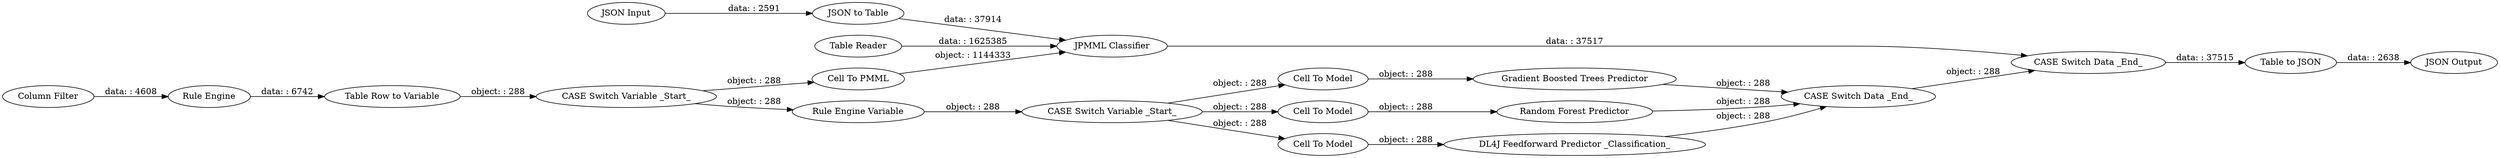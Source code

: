 digraph {
	"-5474003205654160492_287" [label="Rule Engine Variable"]
	"-5431236907482709145_147" [label="Table Reader"]
	"-5431236907482709145_6" [label="JSON Input"]
	"-5474003205654160492_155" [label="CASE Switch Data _End_"]
	"-5474003205654160492_152" [label="Column Filter"]
	"-5474003205654160492_148" [label="Rule Engine"]
	"-5474003205654160492_288" [label="CASE Switch Variable _Start_"]
	"-5474003205654160492_292" [label="Gradient Boosted Trees Predictor"]
	"-5474003205654160492_294" [label="Random Forest Predictor"]
	"-5474003205654160492_289" [label="Cell To Model"]
	"-5474003205654160492_290" [label="Cell To Model"]
	"-5431236907482709145_120" [label="Table to JSON"]
	"-5431236907482709145_7" [label="JSON Output"]
	"-5474003205654160492_293" [label="DL4J Feedforward Predictor _Classification_"]
	"-5474003205654160492_151" [label="Table Row to Variable"]
	"-5474003205654160492_285" [label="Cell To Model"]
	"-5474003205654160492_291" [label="Cell To PMML"]
	"-5474003205654160492_286" [label="CASE Switch Variable _Start_"]
	"-5474003205654160492_156" [label="CASE Switch Data _End_"]
	"-5474003205654160492_138" [label="JPMML Classifier"]
	"-5431236907482709145_135" [label="JSON to Table"]
	"-5474003205654160492_290" -> "-5474003205654160492_292" [label="object: : 288"]
	"-5474003205654160492_285" -> "-5474003205654160492_294" [label="object: : 288"]
	"-5474003205654160492_288" -> "-5474003205654160492_290" [label="object: : 288"]
	"-5474003205654160492_156" -> "-5431236907482709145_120" [label="data: : 37515"]
	"-5474003205654160492_294" -> "-5474003205654160492_155" [label="object: : 288"]
	"-5431236907482709145_6" -> "-5431236907482709145_135" [label="data: : 2591"]
	"-5474003205654160492_151" -> "-5474003205654160492_286" [label="object: : 288"]
	"-5474003205654160492_155" -> "-5474003205654160492_156" [label="object: : 288"]
	"-5474003205654160492_289" -> "-5474003205654160492_293" [label="object: : 288"]
	"-5431236907482709145_147" -> "-5474003205654160492_138" [label="data: : 1625385"]
	"-5474003205654160492_293" -> "-5474003205654160492_155" [label="object: : 288"]
	"-5431236907482709145_120" -> "-5431236907482709145_7" [label="data: : 2638"]
	"-5474003205654160492_286" -> "-5474003205654160492_291" [label="object: : 288"]
	"-5474003205654160492_288" -> "-5474003205654160492_285" [label="object: : 288"]
	"-5474003205654160492_291" -> "-5474003205654160492_138" [label="object: : 1144333"]
	"-5474003205654160492_287" -> "-5474003205654160492_288" [label="object: : 288"]
	"-5474003205654160492_292" -> "-5474003205654160492_155" [label="object: : 288"]
	"-5431236907482709145_135" -> "-5474003205654160492_138" [label="data: : 37914"]
	"-5474003205654160492_148" -> "-5474003205654160492_151" [label="data: : 6742"]
	"-5474003205654160492_288" -> "-5474003205654160492_289" [label="object: : 288"]
	"-5474003205654160492_152" -> "-5474003205654160492_148" [label="data: : 4608"]
	"-5474003205654160492_286" -> "-5474003205654160492_287" [label="object: : 288"]
	"-5474003205654160492_138" -> "-5474003205654160492_156" [label="data: : 37517"]
	rankdir=LR
}
